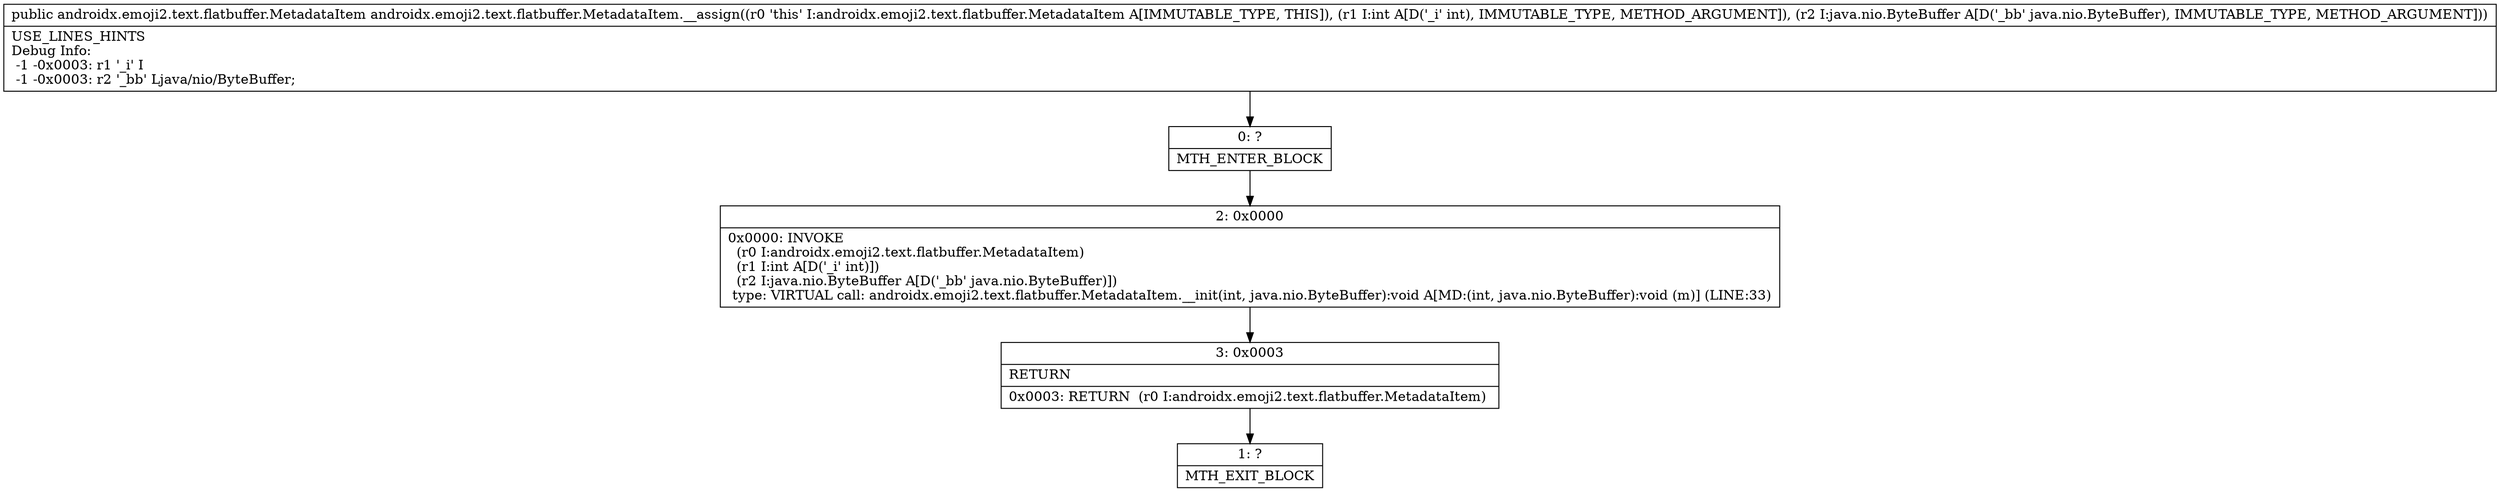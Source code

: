 digraph "CFG forandroidx.emoji2.text.flatbuffer.MetadataItem.__assign(ILjava\/nio\/ByteBuffer;)Landroidx\/emoji2\/text\/flatbuffer\/MetadataItem;" {
Node_0 [shape=record,label="{0\:\ ?|MTH_ENTER_BLOCK\l}"];
Node_2 [shape=record,label="{2\:\ 0x0000|0x0000: INVOKE  \l  (r0 I:androidx.emoji2.text.flatbuffer.MetadataItem)\l  (r1 I:int A[D('_i' int)])\l  (r2 I:java.nio.ByteBuffer A[D('_bb' java.nio.ByteBuffer)])\l type: VIRTUAL call: androidx.emoji2.text.flatbuffer.MetadataItem.__init(int, java.nio.ByteBuffer):void A[MD:(int, java.nio.ByteBuffer):void (m)] (LINE:33)\l}"];
Node_3 [shape=record,label="{3\:\ 0x0003|RETURN\l|0x0003: RETURN  (r0 I:androidx.emoji2.text.flatbuffer.MetadataItem) \l}"];
Node_1 [shape=record,label="{1\:\ ?|MTH_EXIT_BLOCK\l}"];
MethodNode[shape=record,label="{public androidx.emoji2.text.flatbuffer.MetadataItem androidx.emoji2.text.flatbuffer.MetadataItem.__assign((r0 'this' I:androidx.emoji2.text.flatbuffer.MetadataItem A[IMMUTABLE_TYPE, THIS]), (r1 I:int A[D('_i' int), IMMUTABLE_TYPE, METHOD_ARGUMENT]), (r2 I:java.nio.ByteBuffer A[D('_bb' java.nio.ByteBuffer), IMMUTABLE_TYPE, METHOD_ARGUMENT]))  | USE_LINES_HINTS\lDebug Info:\l  \-1 \-0x0003: r1 '_i' I\l  \-1 \-0x0003: r2 '_bb' Ljava\/nio\/ByteBuffer;\l}"];
MethodNode -> Node_0;Node_0 -> Node_2;
Node_2 -> Node_3;
Node_3 -> Node_1;
}

